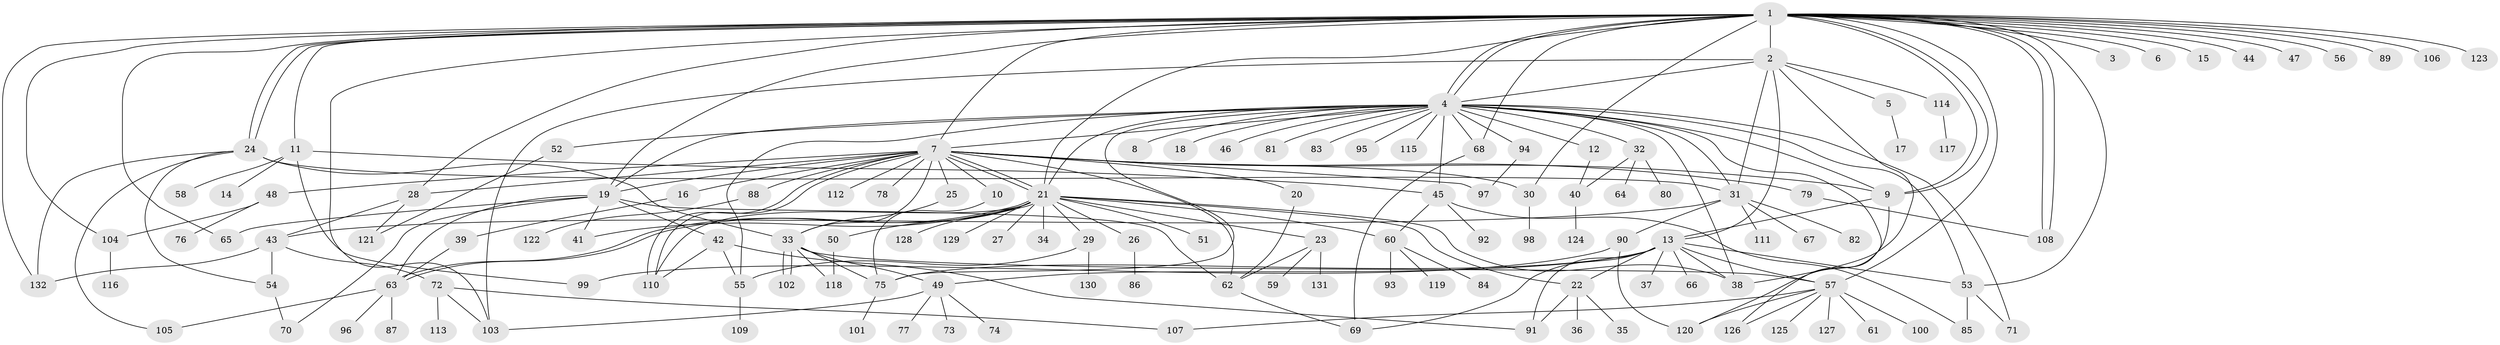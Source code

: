 // Generated by graph-tools (version 1.1) at 2025/25/03/09/25 03:25:54]
// undirected, 132 vertices, 206 edges
graph export_dot {
graph [start="1"]
  node [color=gray90,style=filled];
  1;
  2;
  3;
  4;
  5;
  6;
  7;
  8;
  9;
  10;
  11;
  12;
  13;
  14;
  15;
  16;
  17;
  18;
  19;
  20;
  21;
  22;
  23;
  24;
  25;
  26;
  27;
  28;
  29;
  30;
  31;
  32;
  33;
  34;
  35;
  36;
  37;
  38;
  39;
  40;
  41;
  42;
  43;
  44;
  45;
  46;
  47;
  48;
  49;
  50;
  51;
  52;
  53;
  54;
  55;
  56;
  57;
  58;
  59;
  60;
  61;
  62;
  63;
  64;
  65;
  66;
  67;
  68;
  69;
  70;
  71;
  72;
  73;
  74;
  75;
  76;
  77;
  78;
  79;
  80;
  81;
  82;
  83;
  84;
  85;
  86;
  87;
  88;
  89;
  90;
  91;
  92;
  93;
  94;
  95;
  96;
  97;
  98;
  99;
  100;
  101;
  102;
  103;
  104;
  105;
  106;
  107;
  108;
  109;
  110;
  111;
  112;
  113;
  114;
  115;
  116;
  117;
  118;
  119;
  120;
  121;
  122;
  123;
  124;
  125;
  126;
  127;
  128;
  129;
  130;
  131;
  132;
  1 -- 2;
  1 -- 3;
  1 -- 4;
  1 -- 4;
  1 -- 6;
  1 -- 7;
  1 -- 9;
  1 -- 9;
  1 -- 11;
  1 -- 15;
  1 -- 19;
  1 -- 21;
  1 -- 24;
  1 -- 24;
  1 -- 28;
  1 -- 30;
  1 -- 44;
  1 -- 47;
  1 -- 53;
  1 -- 56;
  1 -- 57;
  1 -- 65;
  1 -- 68;
  1 -- 89;
  1 -- 103;
  1 -- 104;
  1 -- 106;
  1 -- 108;
  1 -- 108;
  1 -- 123;
  1 -- 132;
  2 -- 4;
  2 -- 5;
  2 -- 13;
  2 -- 31;
  2 -- 38;
  2 -- 103;
  2 -- 114;
  4 -- 7;
  4 -- 8;
  4 -- 9;
  4 -- 12;
  4 -- 18;
  4 -- 19;
  4 -- 21;
  4 -- 31;
  4 -- 32;
  4 -- 38;
  4 -- 45;
  4 -- 46;
  4 -- 52;
  4 -- 53;
  4 -- 55;
  4 -- 68;
  4 -- 71;
  4 -- 75;
  4 -- 81;
  4 -- 83;
  4 -- 94;
  4 -- 95;
  4 -- 115;
  4 -- 126;
  5 -- 17;
  7 -- 9;
  7 -- 10;
  7 -- 16;
  7 -- 19;
  7 -- 20;
  7 -- 21;
  7 -- 21;
  7 -- 25;
  7 -- 28;
  7 -- 30;
  7 -- 33;
  7 -- 48;
  7 -- 62;
  7 -- 78;
  7 -- 79;
  7 -- 88;
  7 -- 97;
  7 -- 110;
  7 -- 110;
  7 -- 112;
  9 -- 13;
  9 -- 120;
  10 -- 75;
  11 -- 14;
  11 -- 45;
  11 -- 58;
  11 -- 99;
  12 -- 40;
  13 -- 22;
  13 -- 37;
  13 -- 38;
  13 -- 49;
  13 -- 53;
  13 -- 57;
  13 -- 66;
  13 -- 69;
  13 -- 75;
  13 -- 91;
  16 -- 39;
  19 -- 41;
  19 -- 42;
  19 -- 62;
  19 -- 63;
  19 -- 65;
  19 -- 70;
  20 -- 62;
  21 -- 22;
  21 -- 23;
  21 -- 26;
  21 -- 27;
  21 -- 29;
  21 -- 34;
  21 -- 38;
  21 -- 41;
  21 -- 50;
  21 -- 51;
  21 -- 60;
  21 -- 63;
  21 -- 63;
  21 -- 110;
  21 -- 128;
  21 -- 129;
  22 -- 35;
  22 -- 36;
  22 -- 91;
  23 -- 59;
  23 -- 62;
  23 -- 131;
  24 -- 31;
  24 -- 33;
  24 -- 54;
  24 -- 105;
  24 -- 132;
  25 -- 33;
  26 -- 86;
  28 -- 43;
  28 -- 121;
  29 -- 55;
  29 -- 130;
  30 -- 98;
  31 -- 43;
  31 -- 67;
  31 -- 82;
  31 -- 90;
  31 -- 111;
  32 -- 40;
  32 -- 64;
  32 -- 80;
  33 -- 49;
  33 -- 57;
  33 -- 75;
  33 -- 102;
  33 -- 102;
  33 -- 118;
  39 -- 63;
  40 -- 124;
  42 -- 55;
  42 -- 91;
  42 -- 110;
  43 -- 54;
  43 -- 72;
  43 -- 132;
  45 -- 60;
  45 -- 85;
  45 -- 92;
  48 -- 76;
  48 -- 104;
  49 -- 73;
  49 -- 74;
  49 -- 77;
  49 -- 103;
  50 -- 118;
  52 -- 121;
  53 -- 71;
  53 -- 85;
  54 -- 70;
  55 -- 109;
  57 -- 61;
  57 -- 100;
  57 -- 107;
  57 -- 120;
  57 -- 125;
  57 -- 126;
  57 -- 127;
  60 -- 84;
  60 -- 93;
  60 -- 119;
  62 -- 69;
  63 -- 87;
  63 -- 96;
  63 -- 105;
  68 -- 69;
  72 -- 103;
  72 -- 107;
  72 -- 113;
  75 -- 101;
  79 -- 108;
  88 -- 122;
  90 -- 99;
  90 -- 120;
  94 -- 97;
  104 -- 116;
  114 -- 117;
}
